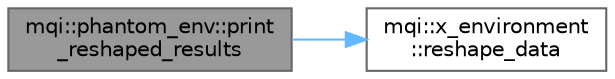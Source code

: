 digraph "mqi::phantom_env::print_reshaped_results"
{
 // LATEX_PDF_SIZE
  bgcolor="transparent";
  edge [fontname=Helvetica,fontsize=10,labelfontname=Helvetica,labelfontsize=10];
  node [fontname=Helvetica,fontsize=10,shape=box,height=0.2,width=0.4];
  rankdir="LR";
  Node1 [id="Node000001",label="mqi::phantom_env::print\l_reshaped_results",height=0.2,width=0.4,color="gray40", fillcolor="grey60", style="filled", fontcolor="black",tooltip="Reshapes and prints the simulation results."];
  Node1 -> Node2 [id="edge1_Node000001_Node000002",color="steelblue1",style="solid",tooltip=" "];
  Node2 [id="Node000002",label="mqi::x_environment\l::reshape_data",height=0.2,width=0.4,color="grey40", fillcolor="white", style="filled",URL="$classmqi_1_1x__environment.html#ae1e1cf03810f61628bf125db358e274f",tooltip="write output"];
}
